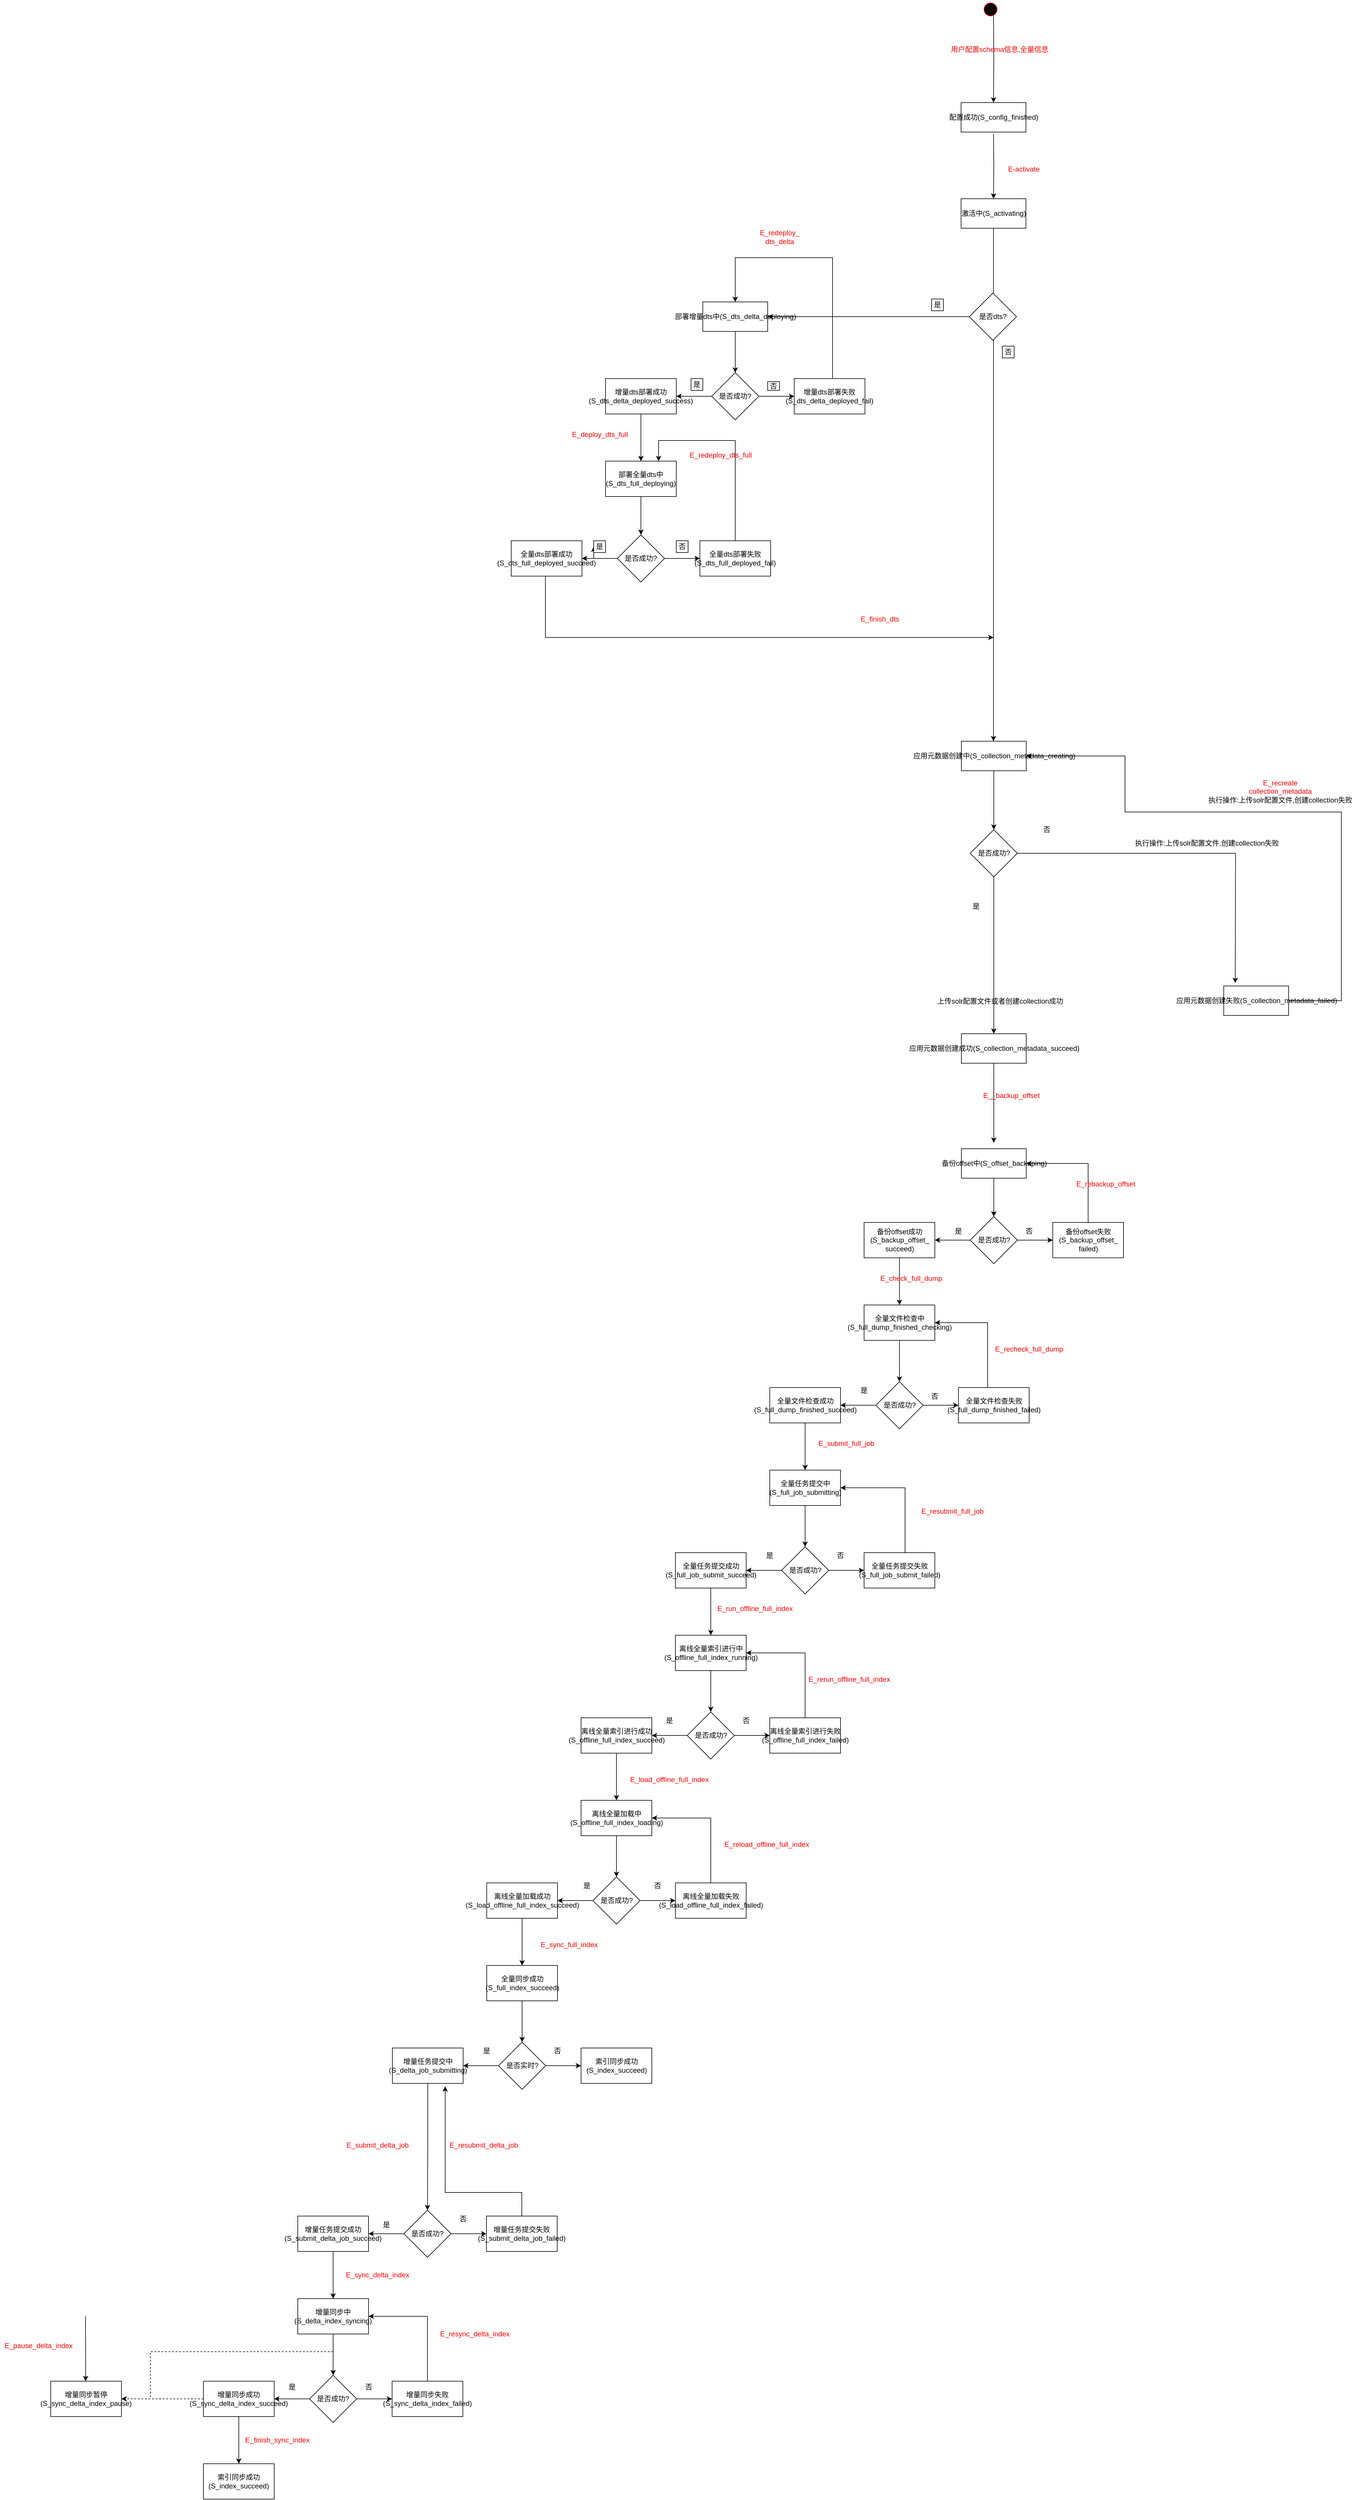 <mxfile version="13.9.9" type="github">
  <diagram id="E6UDTMIK5SfPo9EAQP29" name="Page-1">
    <mxGraphModel dx="3711" dy="1598" grid="1" gridSize="10" guides="1" tooltips="1" connect="1" arrows="1" fold="1" page="1" pageScale="1" pageWidth="1169" pageHeight="826" math="0" shadow="0">
      <root>
        <mxCell id="0" />
        <mxCell id="1" parent="0" />
        <mxCell id="xRANGXOFlQ8uoqTKwq2T-1" value="" style="ellipse;html=1;shape=startState;fillColor=#000000;strokeColor=#ff0000;" parent="1" vertex="1">
          <mxGeometry x="410" y="-636" width="30" height="30" as="geometry" />
        </mxCell>
        <mxCell id="xRANGXOFlQ8uoqTKwq2T-8" value="" style="edgeStyle=orthogonalEdgeStyle;rounded=0;orthogonalLoop=1;jettySize=auto;html=1;" parent="1" target="xRANGXOFlQ8uoqTKwq2T-7" edge="1">
          <mxGeometry relative="1" as="geometry">
            <mxPoint x="430" y="-613" as="sourcePoint" />
          </mxGeometry>
        </mxCell>
        <mxCell id="xRANGXOFlQ8uoqTKwq2T-10" value="" style="edgeStyle=orthogonalEdgeStyle;rounded=0;orthogonalLoop=1;jettySize=auto;html=1;" parent="1" target="ouW_fzpy-MnYri31NkzG-50" edge="1">
          <mxGeometry relative="1" as="geometry">
            <mxPoint x="430" y="-270" as="sourcePoint" />
            <mxPoint x="460" y="1040" as="targetPoint" />
          </mxGeometry>
        </mxCell>
        <mxCell id="ouW_fzpy-MnYri31NkzG-12" style="edgeStyle=orthogonalEdgeStyle;rounded=0;orthogonalLoop=1;jettySize=auto;html=1;entryX=0.5;entryY=0;entryDx=0;entryDy=0;" parent="1" target="ouW_fzpy-MnYri31NkzG-9" edge="1">
          <mxGeometry relative="1" as="geometry">
            <mxPoint x="430" y="-310" as="targetPoint" />
            <mxPoint x="430" y="-410" as="sourcePoint" />
          </mxGeometry>
        </mxCell>
        <mxCell id="xRANGXOFlQ8uoqTKwq2T-7" value="配置成功(S_config_finished)" style="html=1;" parent="1" vertex="1">
          <mxGeometry x="375" y="-463" width="110" height="50" as="geometry" />
        </mxCell>
        <mxCell id="ouW_fzpy-MnYri31NkzG-66" style="edgeStyle=orthogonalEdgeStyle;rounded=0;orthogonalLoop=1;jettySize=auto;html=1;" parent="1" source="xRANGXOFlQ8uoqTKwq2T-9" edge="1">
          <mxGeometry relative="1" as="geometry">
            <mxPoint x="430.5" y="1301" as="targetPoint" />
          </mxGeometry>
        </mxCell>
        <mxCell id="xRANGXOFlQ8uoqTKwq2T-9" value="应用元数据创建成功(S_collection_metadata_succeed)" style="html=1;" parent="1" vertex="1">
          <mxGeometry x="375.5" y="1116" width="110" height="50" as="geometry" />
        </mxCell>
        <mxCell id="ouW_fzpy-MnYri31NkzG-60" style="edgeStyle=orthogonalEdgeStyle;rounded=0;orthogonalLoop=1;jettySize=auto;html=1;entryX=1;entryY=0.5;entryDx=0;entryDy=0;" parent="1" source="xRANGXOFlQ8uoqTKwq2T-11" target="ouW_fzpy-MnYri31NkzG-50" edge="1">
          <mxGeometry relative="1" as="geometry">
            <Array as="points">
              <mxPoint x="1020" y="1060" />
              <mxPoint x="1020" y="740" />
              <mxPoint x="653" y="740" />
              <mxPoint x="653" y="645" />
            </Array>
          </mxGeometry>
        </mxCell>
        <mxCell id="xRANGXOFlQ8uoqTKwq2T-11" value="应用元数据创建失败(S_collection_metadata_failed)" style="html=1;" parent="1" vertex="1">
          <mxGeometry x="820.5" y="1035" width="110" height="50" as="geometry" />
        </mxCell>
        <mxCell id="pfTwy-6_xwasAA1-WFlj-40" value="&lt;font color=&quot;#ff0000&quot;&gt;用户配置schema信息,全量信息&lt;/font&gt;" style="text;html=1;align=center;verticalAlign=middle;resizable=0;points=[];autosize=1;" parent="1" vertex="1">
          <mxGeometry x="350" y="-563" width="180" height="20" as="geometry" />
        </mxCell>
        <mxCell id="pfTwy-6_xwasAA1-WFlj-41" value="&lt;br&gt;&amp;nbsp; &amp;nbsp; &amp;nbsp; &amp;nbsp; &amp;nbsp; &amp;nbsp; &amp;nbsp;执行操作:上传solr配置文件,创建collection失败" style="text;html=1;align=center;verticalAlign=middle;resizable=0;points=[];autosize=1;" parent="1" vertex="1">
          <mxGeometry x="620" y="770" width="300" height="30" as="geometry" />
        </mxCell>
        <mxCell id="pfTwy-6_xwasAA1-WFlj-42" value="&lt;br&gt;&lt;span style=&quot;color: rgb(255 , 0 , 0)&quot;&gt;&lt;br&gt;&lt;/span&gt;上传solr配置文件或者创建collection成功" style="text;html=1;align=center;verticalAlign=middle;resizable=0;points=[];autosize=1;" parent="1" vertex="1">
          <mxGeometry x="325.5" y="1021" width="230" height="50" as="geometry" />
        </mxCell>
        <mxCell id="pfTwy-6_xwasAA1-WFlj-80" value="&lt;font color=&quot;#ff0000&quot;&gt;E_&lt;/font&gt;&lt;span style=&quot;color: rgb(255 , 0 , 0)&quot;&gt;recreate&lt;/span&gt;&lt;font color=&quot;#ff0000&quot;&gt;&lt;br&gt;collection_metadata&lt;br&gt;&lt;/font&gt;执行操作:上传solr配置文件,创建collection失败&lt;font color=&quot;#ff0000&quot;&gt;&lt;br&gt;&lt;/font&gt;" style="text;html=1;align=center;verticalAlign=middle;resizable=0;points=[];autosize=1;" parent="1" vertex="1">
          <mxGeometry x="785.5" y="680" width="260" height="50" as="geometry" />
        </mxCell>
        <mxCell id="ouW_fzpy-MnYri31NkzG-7" style="edgeStyle=orthogonalEdgeStyle;rounded=0;orthogonalLoop=1;jettySize=auto;html=1;entryX=1;entryY=0.5;entryDx=0;entryDy=0;" parent="1" source="ouW_fzpy-MnYri31NkzG-1" target="ouW_fzpy-MnYri31NkzG-8" edge="1">
          <mxGeometry relative="1" as="geometry">
            <mxPoint x="240" y="-20" as="targetPoint" />
          </mxGeometry>
        </mxCell>
        <mxCell id="ouW_fzpy-MnYri31NkzG-1" value="是否dts?" style="rhombus;whiteSpace=wrap;html=1;" parent="1" vertex="1">
          <mxGeometry x="389" y="-140" width="80" height="80" as="geometry" />
        </mxCell>
        <mxCell id="ouW_fzpy-MnYri31NkzG-3" value="是" style="rounded=0;whiteSpace=wrap;html=1;" parent="1" vertex="1">
          <mxGeometry x="325" y="-130" width="20" height="20" as="geometry" />
        </mxCell>
        <mxCell id="ouW_fzpy-MnYri31NkzG-4" value="否" style="rounded=0;whiteSpace=wrap;html=1;" parent="1" vertex="1">
          <mxGeometry x="445" y="-50" width="20" height="20" as="geometry" />
        </mxCell>
        <mxCell id="ouW_fzpy-MnYri31NkzG-16" style="edgeStyle=orthogonalEdgeStyle;rounded=0;orthogonalLoop=1;jettySize=auto;html=1;entryX=0.5;entryY=0;entryDx=0;entryDy=0;" parent="1" source="ouW_fzpy-MnYri31NkzG-8" edge="1">
          <mxGeometry relative="1" as="geometry">
            <mxPoint x="-8" y="-5" as="targetPoint" />
          </mxGeometry>
        </mxCell>
        <mxCell id="ouW_fzpy-MnYri31NkzG-8" value="部署增量dts中(S_dts_delta_deploying)" style="html=1;" parent="1" vertex="1">
          <mxGeometry x="-63" y="-125" width="110" height="50" as="geometry" />
        </mxCell>
        <mxCell id="ouW_fzpy-MnYri31NkzG-9" value="激活中(S_activating)" style="html=1;" parent="1" vertex="1">
          <mxGeometry x="375" y="-300" width="110" height="50" as="geometry" />
        </mxCell>
        <mxCell id="ouW_fzpy-MnYri31NkzG-13" value="&lt;font color=&quot;#ff0000&quot;&gt;E-activate&lt;/font&gt;" style="text;html=1;align=center;verticalAlign=middle;resizable=0;points=[];autosize=1;" parent="1" vertex="1">
          <mxGeometry x="445.5" y="-360" width="70" height="20" as="geometry" />
        </mxCell>
        <mxCell id="ouW_fzpy-MnYri31NkzG-21" value="" style="edgeStyle=orthogonalEdgeStyle;rounded=0;orthogonalLoop=1;jettySize=auto;html=1;" parent="1" source="ouW_fzpy-MnYri31NkzG-19" target="ouW_fzpy-MnYri31NkzG-20" edge="1">
          <mxGeometry relative="1" as="geometry" />
        </mxCell>
        <mxCell id="ouW_fzpy-MnYri31NkzG-24" value="" style="edgeStyle=orthogonalEdgeStyle;rounded=0;orthogonalLoop=1;jettySize=auto;html=1;" parent="1" source="ouW_fzpy-MnYri31NkzG-19" target="ouW_fzpy-MnYri31NkzG-23" edge="1">
          <mxGeometry relative="1" as="geometry" />
        </mxCell>
        <mxCell id="ouW_fzpy-MnYri31NkzG-19" value="是否成功?" style="rhombus;whiteSpace=wrap;html=1;" parent="1" vertex="1">
          <mxGeometry x="-48" y="-5" width="80" height="80" as="geometry" />
        </mxCell>
        <mxCell id="ouW_fzpy-MnYri31NkzG-27" value="" style="edgeStyle=orthogonalEdgeStyle;rounded=0;orthogonalLoop=1;jettySize=auto;html=1;" parent="1" source="ouW_fzpy-MnYri31NkzG-20" target="ouW_fzpy-MnYri31NkzG-26" edge="1">
          <mxGeometry relative="1" as="geometry" />
        </mxCell>
        <mxCell id="ouW_fzpy-MnYri31NkzG-20" value="&lt;span&gt;增量dts部署成功(S_dts_delta_deployed_success)&lt;/span&gt;" style="whiteSpace=wrap;html=1;" parent="1" vertex="1">
          <mxGeometry x="-228" y="5" width="120" height="60" as="geometry" />
        </mxCell>
        <mxCell id="ouW_fzpy-MnYri31NkzG-22" value="是" style="rounded=0;whiteSpace=wrap;html=1;" parent="1" vertex="1">
          <mxGeometry x="-83" y="5" width="20" height="20" as="geometry" />
        </mxCell>
        <mxCell id="ouW_fzpy-MnYri31NkzG-29" style="edgeStyle=orthogonalEdgeStyle;rounded=0;orthogonalLoop=1;jettySize=auto;html=1;entryX=0.5;entryY=0;entryDx=0;entryDy=0;" parent="1" source="ouW_fzpy-MnYri31NkzG-23" target="ouW_fzpy-MnYri31NkzG-8" edge="1">
          <mxGeometry relative="1" as="geometry">
            <Array as="points">
              <mxPoint x="157" y="-200" />
              <mxPoint x="-8" y="-200" />
            </Array>
          </mxGeometry>
        </mxCell>
        <mxCell id="ouW_fzpy-MnYri31NkzG-23" value="增量dts部署失败(S_dts_delta_deployed_fail)" style="whiteSpace=wrap;html=1;" parent="1" vertex="1">
          <mxGeometry x="92" y="5" width="120" height="60" as="geometry" />
        </mxCell>
        <mxCell id="ouW_fzpy-MnYri31NkzG-25" value="否" style="rounded=0;whiteSpace=wrap;html=1;" parent="1" vertex="1">
          <mxGeometry x="47" y="10" width="20" height="15" as="geometry" />
        </mxCell>
        <mxCell id="ouW_fzpy-MnYri31NkzG-32" value="" style="edgeStyle=orthogonalEdgeStyle;rounded=0;orthogonalLoop=1;jettySize=auto;html=1;" parent="1" source="ouW_fzpy-MnYri31NkzG-26" target="ouW_fzpy-MnYri31NkzG-31" edge="1">
          <mxGeometry relative="1" as="geometry">
            <Array as="points">
              <mxPoint x="-168" y="250" />
              <mxPoint x="-168" y="250" />
            </Array>
          </mxGeometry>
        </mxCell>
        <mxCell id="ouW_fzpy-MnYri31NkzG-26" value="部署全量dts中(S_dts_full_deploying)" style="whiteSpace=wrap;html=1;" parent="1" vertex="1">
          <mxGeometry x="-228" y="145" width="120" height="60" as="geometry" />
        </mxCell>
        <mxCell id="ouW_fzpy-MnYri31NkzG-30" value="&lt;font color=&quot;#ff0000&quot;&gt;E_&lt;/font&gt;&lt;span style=&quot;color: rgb(255 , 0 , 0)&quot;&gt;redeploy_&lt;/span&gt;&lt;font color=&quot;#ff0000&quot;&gt;&lt;br&gt;dts_delta&lt;/font&gt;" style="text;html=1;align=center;verticalAlign=middle;resizable=0;points=[];autosize=1;" parent="1" vertex="1">
          <mxGeometry x="27" y="-250" width="80" height="30" as="geometry" />
        </mxCell>
        <mxCell id="ouW_fzpy-MnYri31NkzG-35" value="" style="edgeStyle=orthogonalEdgeStyle;rounded=0;orthogonalLoop=1;jettySize=auto;html=1;" parent="1" source="ouW_fzpy-MnYri31NkzG-31" target="ouW_fzpy-MnYri31NkzG-34" edge="1">
          <mxGeometry relative="1" as="geometry" />
        </mxCell>
        <mxCell id="ouW_fzpy-MnYri31NkzG-42" value="" style="edgeStyle=orthogonalEdgeStyle;rounded=0;orthogonalLoop=1;jettySize=auto;html=1;" parent="1" source="ouW_fzpy-MnYri31NkzG-31" target="ouW_fzpy-MnYri31NkzG-41" edge="1">
          <mxGeometry relative="1" as="geometry" />
        </mxCell>
        <mxCell id="ouW_fzpy-MnYri31NkzG-31" value="是否成功?" style="rhombus;whiteSpace=wrap;html=1;" parent="1" vertex="1">
          <mxGeometry x="-208" y="270" width="80" height="80" as="geometry" />
        </mxCell>
        <mxCell id="ouW_fzpy-MnYri31NkzG-33" value="否" style="rounded=0;whiteSpace=wrap;html=1;" parent="1" vertex="1">
          <mxGeometry x="-108" y="280" width="20" height="20" as="geometry" />
        </mxCell>
        <mxCell id="ouW_fzpy-MnYri31NkzG-44" style="edgeStyle=orthogonalEdgeStyle;rounded=0;orthogonalLoop=1;jettySize=auto;html=1;entryX=0.75;entryY=0;entryDx=0;entryDy=0;" parent="1" source="ouW_fzpy-MnYri31NkzG-34" target="ouW_fzpy-MnYri31NkzG-26" edge="1">
          <mxGeometry relative="1" as="geometry">
            <Array as="points">
              <mxPoint x="-8" y="110" />
              <mxPoint x="-138" y="110" />
            </Array>
          </mxGeometry>
        </mxCell>
        <mxCell id="ouW_fzpy-MnYri31NkzG-34" value="&lt;span&gt;全量dts部署失败(S_dts_full_deployed_fail)&lt;/span&gt;" style="whiteSpace=wrap;html=1;" parent="1" vertex="1">
          <mxGeometry x="-68" y="280" width="120" height="60" as="geometry" />
        </mxCell>
        <mxCell id="ouW_fzpy-MnYri31NkzG-58" style="edgeStyle=orthogonalEdgeStyle;rounded=0;orthogonalLoop=1;jettySize=auto;html=1;" parent="1" source="ouW_fzpy-MnYri31NkzG-41" edge="1">
          <mxGeometry relative="1" as="geometry">
            <mxPoint x="430" y="444" as="targetPoint" />
            <Array as="points">
              <mxPoint x="-330" y="444" />
            </Array>
          </mxGeometry>
        </mxCell>
        <mxCell id="ouW_fzpy-MnYri31NkzG-61" value="" style="edgeStyle=orthogonalEdgeStyle;rounded=0;orthogonalLoop=1;jettySize=auto;html=1;" parent="1" source="ouW_fzpy-MnYri31NkzG-41" target="ouW_fzpy-MnYri31NkzG-43" edge="1">
          <mxGeometry relative="1" as="geometry" />
        </mxCell>
        <mxCell id="ouW_fzpy-MnYri31NkzG-41" value="&lt;span&gt;全量dts部署成功(S_dts_full_deployed_succeed)&lt;/span&gt;" style="whiteSpace=wrap;html=1;" parent="1" vertex="1">
          <mxGeometry x="-388" y="280" width="120" height="60" as="geometry" />
        </mxCell>
        <mxCell id="ouW_fzpy-MnYri31NkzG-43" value="是" style="rounded=0;whiteSpace=wrap;html=1;" parent="1" vertex="1">
          <mxGeometry x="-248" y="280" width="20" height="20" as="geometry" />
        </mxCell>
        <mxCell id="ouW_fzpy-MnYri31NkzG-45" value="&lt;font color=&quot;#ff0000&quot;&gt;E_redeploy_dts_full&lt;/font&gt;" style="text;html=1;align=center;verticalAlign=middle;resizable=0;points=[];autosize=1;" parent="1" vertex="1">
          <mxGeometry x="-93" y="125" width="120" height="20" as="geometry" />
        </mxCell>
        <mxCell id="ouW_fzpy-MnYri31NkzG-53" value="" style="edgeStyle=orthogonalEdgeStyle;rounded=0;orthogonalLoop=1;jettySize=auto;html=1;" parent="1" source="ouW_fzpy-MnYri31NkzG-50" target="ouW_fzpy-MnYri31NkzG-52" edge="1">
          <mxGeometry relative="1" as="geometry" />
        </mxCell>
        <mxCell id="ouW_fzpy-MnYri31NkzG-50" value="应用元数据创建中(S_collection_metadata_creating)" style="html=1;" parent="1" vertex="1">
          <mxGeometry x="375.5" y="620" width="110" height="50" as="geometry" />
        </mxCell>
        <mxCell id="ouW_fzpy-MnYri31NkzG-54" style="edgeStyle=orthogonalEdgeStyle;rounded=0;orthogonalLoop=1;jettySize=auto;html=1;" parent="1" source="ouW_fzpy-MnYri31NkzG-52" edge="1">
          <mxGeometry relative="1" as="geometry">
            <mxPoint x="840" y="1030" as="targetPoint" />
          </mxGeometry>
        </mxCell>
        <mxCell id="ouW_fzpy-MnYri31NkzG-55" style="edgeStyle=orthogonalEdgeStyle;rounded=0;orthogonalLoop=1;jettySize=auto;html=1;" parent="1" source="ouW_fzpy-MnYri31NkzG-52" target="xRANGXOFlQ8uoqTKwq2T-9" edge="1">
          <mxGeometry relative="1" as="geometry" />
        </mxCell>
        <mxCell id="ouW_fzpy-MnYri31NkzG-52" value="是否成功?" style="rhombus;whiteSpace=wrap;html=1;" parent="1" vertex="1">
          <mxGeometry x="390.5" y="770" width="80" height="80" as="geometry" />
        </mxCell>
        <mxCell id="ouW_fzpy-MnYri31NkzG-56" value="否" style="text;html=1;align=center;verticalAlign=middle;resizable=0;points=[];autosize=1;" parent="1" vertex="1">
          <mxGeometry x="505" y="760" width="30" height="20" as="geometry" />
        </mxCell>
        <mxCell id="ouW_fzpy-MnYri31NkzG-57" value="是" style="text;html=1;align=center;verticalAlign=middle;resizable=0;points=[];autosize=1;" parent="1" vertex="1">
          <mxGeometry x="385" y="890" width="30" height="20" as="geometry" />
        </mxCell>
        <mxCell id="ouW_fzpy-MnYri31NkzG-59" value="&lt;font color=&quot;#ff0000&quot;&gt;E_finish_dts&lt;/font&gt;" style="text;html=1;align=center;verticalAlign=middle;resizable=0;points=[];autosize=1;" parent="1" vertex="1">
          <mxGeometry x="197" y="403" width="80" height="20" as="geometry" />
        </mxCell>
        <mxCell id="ouW_fzpy-MnYri31NkzG-70" value="" style="edgeStyle=orthogonalEdgeStyle;rounded=0;orthogonalLoop=1;jettySize=auto;html=1;" parent="1" source="ouW_fzpy-MnYri31NkzG-63" target="ouW_fzpy-MnYri31NkzG-69" edge="1">
          <mxGeometry relative="1" as="geometry" />
        </mxCell>
        <mxCell id="ouW_fzpy-MnYri31NkzG-63" value="备份offset中(S_offset_backuping)" style="html=1;" parent="1" vertex="1">
          <mxGeometry x="375.5" y="1311" width="110" height="50" as="geometry" />
        </mxCell>
        <mxCell id="ouW_fzpy-MnYri31NkzG-68" value="&lt;font color=&quot;#ff0000&quot;&gt;E__backup_offset&lt;/font&gt;" style="text;html=1;align=center;verticalAlign=middle;resizable=0;points=[];autosize=1;" parent="1" vertex="1">
          <mxGeometry x="405" y="1211" width="110" height="20" as="geometry" />
        </mxCell>
        <mxCell id="ouW_fzpy-MnYri31NkzG-72" value="" style="edgeStyle=orthogonalEdgeStyle;rounded=0;orthogonalLoop=1;jettySize=auto;html=1;" parent="1" source="ouW_fzpy-MnYri31NkzG-69" target="ouW_fzpy-MnYri31NkzG-71" edge="1">
          <mxGeometry relative="1" as="geometry" />
        </mxCell>
        <mxCell id="ouW_fzpy-MnYri31NkzG-74" value="" style="edgeStyle=orthogonalEdgeStyle;rounded=0;orthogonalLoop=1;jettySize=auto;html=1;" parent="1" source="ouW_fzpy-MnYri31NkzG-69" target="ouW_fzpy-MnYri31NkzG-73" edge="1">
          <mxGeometry relative="1" as="geometry" />
        </mxCell>
        <mxCell id="ouW_fzpy-MnYri31NkzG-69" value="是否成功?" style="rhombus;whiteSpace=wrap;html=1;" parent="1" vertex="1">
          <mxGeometry x="390.5" y="1426" width="80" height="80" as="geometry" />
        </mxCell>
        <mxCell id="ouW_fzpy-MnYri31NkzG-81" style="edgeStyle=orthogonalEdgeStyle;rounded=0;orthogonalLoop=1;jettySize=auto;html=1;entryX=1;entryY=0.5;entryDx=0;entryDy=0;" parent="1" source="ouW_fzpy-MnYri31NkzG-71" target="ouW_fzpy-MnYri31NkzG-63" edge="1">
          <mxGeometry relative="1" as="geometry">
            <Array as="points">
              <mxPoint x="591" y="1336" />
            </Array>
          </mxGeometry>
        </mxCell>
        <mxCell id="ouW_fzpy-MnYri31NkzG-71" value="备份offset失败(S_backup_offset_&lt;br&gt;failed)" style="whiteSpace=wrap;html=1;" parent="1" vertex="1">
          <mxGeometry x="530.5" y="1436" width="120" height="60" as="geometry" />
        </mxCell>
        <mxCell id="ouW_fzpy-MnYri31NkzG-80" value="" style="edgeStyle=orthogonalEdgeStyle;rounded=0;orthogonalLoop=1;jettySize=auto;html=1;" parent="1" source="ouW_fzpy-MnYri31NkzG-73" target="ouW_fzpy-MnYri31NkzG-79" edge="1">
          <mxGeometry relative="1" as="geometry" />
        </mxCell>
        <mxCell id="ouW_fzpy-MnYri31NkzG-73" value="&lt;span&gt;备份offset成功(S_backup_offset_&lt;/span&gt;&lt;br&gt;&lt;span&gt;succeed)&lt;/span&gt;" style="whiteSpace=wrap;html=1;" parent="1" vertex="1">
          <mxGeometry x="210.5" y="1436" width="120" height="60" as="geometry" />
        </mxCell>
        <mxCell id="ouW_fzpy-MnYri31NkzG-75" value="否" style="text;html=1;align=center;verticalAlign=middle;resizable=0;points=[];autosize=1;" parent="1" vertex="1">
          <mxGeometry x="475" y="1441" width="30" height="20" as="geometry" />
        </mxCell>
        <mxCell id="ouW_fzpy-MnYri31NkzG-76" value="是" style="text;html=1;align=center;verticalAlign=middle;resizable=0;points=[];autosize=1;" parent="1" vertex="1">
          <mxGeometry x="355" y="1441" width="30" height="20" as="geometry" />
        </mxCell>
        <mxCell id="ouW_fzpy-MnYri31NkzG-87" value="" style="edgeStyle=orthogonalEdgeStyle;rounded=0;orthogonalLoop=1;jettySize=auto;html=1;" parent="1" source="ouW_fzpy-MnYri31NkzG-79" target="ouW_fzpy-MnYri31NkzG-86" edge="1">
          <mxGeometry relative="1" as="geometry" />
        </mxCell>
        <mxCell id="ouW_fzpy-MnYri31NkzG-79" value="全量文件检查中(S_full_dump_finished_checking)" style="whiteSpace=wrap;html=1;" parent="1" vertex="1">
          <mxGeometry x="210.5" y="1576" width="120" height="60" as="geometry" />
        </mxCell>
        <mxCell id="ouW_fzpy-MnYri31NkzG-82" value="&lt;font color=&quot;#ff0000&quot;&gt;E_rebackup_offset&lt;/font&gt;" style="text;html=1;align=center;verticalAlign=middle;resizable=0;points=[];autosize=1;" parent="1" vertex="1">
          <mxGeometry x="560" y="1361" width="120" height="20" as="geometry" />
        </mxCell>
        <mxCell id="ouW_fzpy-MnYri31NkzG-83" value="&lt;font color=&quot;#ff0000&quot;&gt;E_check_full_dump&lt;/font&gt;" style="text;html=1;align=center;verticalAlign=middle;resizable=0;points=[];autosize=1;" parent="1" vertex="1">
          <mxGeometry x="230" y="1521" width="120" height="20" as="geometry" />
        </mxCell>
        <mxCell id="ouW_fzpy-MnYri31NkzG-89" value="" style="edgeStyle=orthogonalEdgeStyle;rounded=0;orthogonalLoop=1;jettySize=auto;html=1;" parent="1" source="ouW_fzpy-MnYri31NkzG-86" target="ouW_fzpy-MnYri31NkzG-88" edge="1">
          <mxGeometry relative="1" as="geometry" />
        </mxCell>
        <mxCell id="ouW_fzpy-MnYri31NkzG-91" value="" style="edgeStyle=orthogonalEdgeStyle;rounded=0;orthogonalLoop=1;jettySize=auto;html=1;" parent="1" source="ouW_fzpy-MnYri31NkzG-86" target="ouW_fzpy-MnYri31NkzG-90" edge="1">
          <mxGeometry relative="1" as="geometry" />
        </mxCell>
        <mxCell id="ouW_fzpy-MnYri31NkzG-86" value="是否成功?" style="rhombus;whiteSpace=wrap;html=1;" parent="1" vertex="1">
          <mxGeometry x="230.5" y="1706" width="80" height="80" as="geometry" />
        </mxCell>
        <mxCell id="ouW_fzpy-MnYri31NkzG-96" style="edgeStyle=orthogonalEdgeStyle;rounded=0;orthogonalLoop=1;jettySize=auto;html=1;entryX=1;entryY=0.5;entryDx=0;entryDy=0;" parent="1" source="ouW_fzpy-MnYri31NkzG-88" target="ouW_fzpy-MnYri31NkzG-79" edge="1">
          <mxGeometry relative="1" as="geometry">
            <Array as="points">
              <mxPoint x="420" y="1606" />
            </Array>
          </mxGeometry>
        </mxCell>
        <mxCell id="ouW_fzpy-MnYri31NkzG-88" value="&lt;span&gt;全量文件检查失败(S_full_dump_finished_failed)&lt;/span&gt;" style="whiteSpace=wrap;html=1;" parent="1" vertex="1">
          <mxGeometry x="370.5" y="1716" width="120" height="60" as="geometry" />
        </mxCell>
        <mxCell id="ouW_fzpy-MnYri31NkzG-93" value="" style="edgeStyle=orthogonalEdgeStyle;rounded=0;orthogonalLoop=1;jettySize=auto;html=1;" parent="1" source="ouW_fzpy-MnYri31NkzG-90" target="ouW_fzpy-MnYri31NkzG-92" edge="1">
          <mxGeometry relative="1" as="geometry" />
        </mxCell>
        <mxCell id="ouW_fzpy-MnYri31NkzG-90" value="&lt;span&gt;全量文件检查成功(S_full_dump_finished_succeed)&lt;/span&gt;" style="whiteSpace=wrap;html=1;" parent="1" vertex="1">
          <mxGeometry x="50.5" y="1716" width="120" height="60" as="geometry" />
        </mxCell>
        <mxCell id="ouW_fzpy-MnYri31NkzG-99" value="" style="edgeStyle=orthogonalEdgeStyle;rounded=0;orthogonalLoop=1;jettySize=auto;html=1;" parent="1" source="ouW_fzpy-MnYri31NkzG-92" target="ouW_fzpy-MnYri31NkzG-98" edge="1">
          <mxGeometry relative="1" as="geometry" />
        </mxCell>
        <mxCell id="ouW_fzpy-MnYri31NkzG-92" value="&lt;span&gt;全量任务提交中(S_full_job_submitting)&lt;/span&gt;" style="whiteSpace=wrap;html=1;" parent="1" vertex="1">
          <mxGeometry x="50.5" y="1856" width="120" height="60" as="geometry" />
        </mxCell>
        <mxCell id="ouW_fzpy-MnYri31NkzG-94" value="&lt;font color=&quot;#ff0000&quot;&gt;E_submit_full_job&lt;/font&gt;" style="text;html=1;align=center;verticalAlign=middle;resizable=0;points=[];autosize=1;" parent="1" vertex="1">
          <mxGeometry x="125" y="1801" width="110" height="20" as="geometry" />
        </mxCell>
        <mxCell id="ouW_fzpy-MnYri31NkzG-97" value="&lt;font color=&quot;#ff0000&quot;&gt;E_recheck_full_dump&lt;/font&gt;" style="text;html=1;align=center;verticalAlign=middle;resizable=0;points=[];autosize=1;" parent="1" vertex="1">
          <mxGeometry x="425" y="1641" width="130" height="20" as="geometry" />
        </mxCell>
        <mxCell id="ouW_fzpy-MnYri31NkzG-101" value="" style="edgeStyle=orthogonalEdgeStyle;rounded=0;orthogonalLoop=1;jettySize=auto;html=1;" parent="1" source="ouW_fzpy-MnYri31NkzG-98" target="ouW_fzpy-MnYri31NkzG-100" edge="1">
          <mxGeometry relative="1" as="geometry" />
        </mxCell>
        <mxCell id="ouW_fzpy-MnYri31NkzG-103" value="" style="edgeStyle=orthogonalEdgeStyle;rounded=0;orthogonalLoop=1;jettySize=auto;html=1;" parent="1" source="ouW_fzpy-MnYri31NkzG-98" target="ouW_fzpy-MnYri31NkzG-102" edge="1">
          <mxGeometry relative="1" as="geometry" />
        </mxCell>
        <mxCell id="ouW_fzpy-MnYri31NkzG-98" value="是否成功?" style="rhombus;whiteSpace=wrap;html=1;" parent="1" vertex="1">
          <mxGeometry x="70.5" y="1986" width="80" height="80" as="geometry" />
        </mxCell>
        <mxCell id="ouW_fzpy-MnYri31NkzG-108" style="edgeStyle=orthogonalEdgeStyle;rounded=0;orthogonalLoop=1;jettySize=auto;html=1;entryX=1;entryY=0.5;entryDx=0;entryDy=0;" parent="1" source="ouW_fzpy-MnYri31NkzG-100" target="ouW_fzpy-MnYri31NkzG-92" edge="1">
          <mxGeometry relative="1" as="geometry">
            <Array as="points">
              <mxPoint x="280" y="1886" />
            </Array>
          </mxGeometry>
        </mxCell>
        <mxCell id="ouW_fzpy-MnYri31NkzG-100" value="&lt;span&gt;全量任务提交失败(S_full_job_submit_failed)&lt;/span&gt;" style="whiteSpace=wrap;html=1;" parent="1" vertex="1">
          <mxGeometry x="210.5" y="1996" width="120" height="60" as="geometry" />
        </mxCell>
        <mxCell id="ouW_fzpy-MnYri31NkzG-111" value="" style="edgeStyle=orthogonalEdgeStyle;rounded=0;orthogonalLoop=1;jettySize=auto;html=1;" parent="1" source="ouW_fzpy-MnYri31NkzG-102" target="ouW_fzpy-MnYri31NkzG-110" edge="1">
          <mxGeometry relative="1" as="geometry" />
        </mxCell>
        <mxCell id="ouW_fzpy-MnYri31NkzG-102" value="&lt;span&gt;全量任务提交成功(S_full_job_submit_succeed)&lt;/span&gt;" style="whiteSpace=wrap;html=1;" parent="1" vertex="1">
          <mxGeometry x="-109.5" y="1996" width="120" height="60" as="geometry" />
        </mxCell>
        <mxCell id="ouW_fzpy-MnYri31NkzG-104" value="否" style="text;html=1;align=center;verticalAlign=middle;resizable=0;points=[];autosize=1;" parent="1" vertex="1">
          <mxGeometry x="155" y="1991" width="30" height="20" as="geometry" />
        </mxCell>
        <mxCell id="ouW_fzpy-MnYri31NkzG-105" value="是" style="text;html=1;align=center;verticalAlign=middle;resizable=0;points=[];autosize=1;" parent="1" vertex="1">
          <mxGeometry x="35" y="1991" width="30" height="20" as="geometry" />
        </mxCell>
        <mxCell id="ouW_fzpy-MnYri31NkzG-106" value="否" style="text;html=1;align=center;verticalAlign=middle;resizable=0;points=[];autosize=1;" parent="1" vertex="1">
          <mxGeometry x="315" y="1721" width="30" height="20" as="geometry" />
        </mxCell>
        <mxCell id="ouW_fzpy-MnYri31NkzG-107" value="是" style="text;html=1;align=center;verticalAlign=middle;resizable=0;points=[];autosize=1;" parent="1" vertex="1">
          <mxGeometry x="195" y="1711" width="30" height="20" as="geometry" />
        </mxCell>
        <mxCell id="ouW_fzpy-MnYri31NkzG-109" value="&lt;span style=&quot;color: rgb(255 , 0 , 0)&quot;&gt;E_resubmit_full_job&lt;/span&gt;" style="text;html=1;align=center;verticalAlign=middle;resizable=0;points=[];autosize=1;" parent="1" vertex="1">
          <mxGeometry x="300" y="1916" width="120" height="20" as="geometry" />
        </mxCell>
        <mxCell id="ouW_fzpy-MnYri31NkzG-114" value="" style="edgeStyle=orthogonalEdgeStyle;rounded=0;orthogonalLoop=1;jettySize=auto;html=1;" parent="1" source="ouW_fzpy-MnYri31NkzG-110" target="ouW_fzpy-MnYri31NkzG-113" edge="1">
          <mxGeometry relative="1" as="geometry" />
        </mxCell>
        <mxCell id="ouW_fzpy-MnYri31NkzG-110" value="&lt;span&gt;离线全量索引进行中&lt;/span&gt;&lt;span&gt;(S_offline_full_index_running)&lt;/span&gt;" style="whiteSpace=wrap;html=1;" parent="1" vertex="1">
          <mxGeometry x="-109.5" y="2136" width="120" height="60" as="geometry" />
        </mxCell>
        <mxCell id="ouW_fzpy-MnYri31NkzG-112" value="&lt;font color=&quot;#ff0000&quot;&gt;E_run_offline_full_index&lt;/font&gt;" style="text;html=1;align=center;verticalAlign=middle;resizable=0;points=[];autosize=1;" parent="1" vertex="1">
          <mxGeometry x="-45" y="2081" width="140" height="20" as="geometry" />
        </mxCell>
        <mxCell id="ouW_fzpy-MnYri31NkzG-116" value="" style="edgeStyle=orthogonalEdgeStyle;rounded=0;orthogonalLoop=1;jettySize=auto;html=1;" parent="1" source="ouW_fzpy-MnYri31NkzG-113" target="ouW_fzpy-MnYri31NkzG-115" edge="1">
          <mxGeometry relative="1" as="geometry" />
        </mxCell>
        <mxCell id="ouW_fzpy-MnYri31NkzG-118" value="" style="edgeStyle=orthogonalEdgeStyle;rounded=0;orthogonalLoop=1;jettySize=auto;html=1;" parent="1" source="ouW_fzpy-MnYri31NkzG-113" target="ouW_fzpy-MnYri31NkzG-117" edge="1">
          <mxGeometry relative="1" as="geometry" />
        </mxCell>
        <mxCell id="ouW_fzpy-MnYri31NkzG-113" value="&lt;span&gt;是否成功?&lt;/span&gt;" style="rhombus;whiteSpace=wrap;html=1;" parent="1" vertex="1">
          <mxGeometry x="-89.5" y="2266" width="80" height="80" as="geometry" />
        </mxCell>
        <mxCell id="ouW_fzpy-MnYri31NkzG-123" style="edgeStyle=orthogonalEdgeStyle;rounded=0;orthogonalLoop=1;jettySize=auto;html=1;entryX=1;entryY=0.5;entryDx=0;entryDy=0;" parent="1" source="ouW_fzpy-MnYri31NkzG-115" target="ouW_fzpy-MnYri31NkzG-110" edge="1">
          <mxGeometry relative="1" as="geometry">
            <Array as="points">
              <mxPoint x="111" y="2166" />
            </Array>
          </mxGeometry>
        </mxCell>
        <mxCell id="ouW_fzpy-MnYri31NkzG-115" value="离线全量索引进行失败(S_offline_full_index_failed)" style="whiteSpace=wrap;html=1;" parent="1" vertex="1">
          <mxGeometry x="50.5" y="2276" width="120" height="60" as="geometry" />
        </mxCell>
        <mxCell id="ouW_fzpy-MnYri31NkzG-122" value="" style="edgeStyle=orthogonalEdgeStyle;rounded=0;orthogonalLoop=1;jettySize=auto;html=1;" parent="1" source="ouW_fzpy-MnYri31NkzG-117" target="ouW_fzpy-MnYri31NkzG-121" edge="1">
          <mxGeometry relative="1" as="geometry" />
        </mxCell>
        <mxCell id="ouW_fzpy-MnYri31NkzG-117" value="离线全量索引进行成功(S_offline_full_index_succeed)" style="whiteSpace=wrap;html=1;" parent="1" vertex="1">
          <mxGeometry x="-269.5" y="2276" width="120" height="60" as="geometry" />
        </mxCell>
        <mxCell id="ouW_fzpy-MnYri31NkzG-119" value="否" style="text;html=1;align=center;verticalAlign=middle;resizable=0;points=[];autosize=1;" parent="1" vertex="1">
          <mxGeometry x="-5" y="2271" width="30" height="20" as="geometry" />
        </mxCell>
        <mxCell id="ouW_fzpy-MnYri31NkzG-120" value="是" style="text;html=1;align=center;verticalAlign=middle;resizable=0;points=[];autosize=1;" parent="1" vertex="1">
          <mxGeometry x="-135" y="2271" width="30" height="20" as="geometry" />
        </mxCell>
        <mxCell id="ouW_fzpy-MnYri31NkzG-127" value="" style="edgeStyle=orthogonalEdgeStyle;rounded=0;orthogonalLoop=1;jettySize=auto;html=1;" parent="1" source="ouW_fzpy-MnYri31NkzG-121" target="ouW_fzpy-MnYri31NkzG-126" edge="1">
          <mxGeometry relative="1" as="geometry" />
        </mxCell>
        <mxCell id="ouW_fzpy-MnYri31NkzG-121" value="离线全量加载中(S_offline_full_index_loading)" style="whiteSpace=wrap;html=1;" parent="1" vertex="1">
          <mxGeometry x="-269.5" y="2416" width="120" height="60" as="geometry" />
        </mxCell>
        <mxCell id="ouW_fzpy-MnYri31NkzG-124" value="&lt;span style=&quot;color: rgb(255 , 0 , 0)&quot;&gt;E_rerun_offline_full_index&lt;/span&gt;" style="text;html=1;align=center;verticalAlign=middle;resizable=0;points=[];autosize=1;" parent="1" vertex="1">
          <mxGeometry x="110" y="2201" width="150" height="20" as="geometry" />
        </mxCell>
        <mxCell id="ouW_fzpy-MnYri31NkzG-125" value="&lt;span style=&quot;color: rgb(255 , 0 , 0)&quot;&gt;E_load_offline_full_index&lt;/span&gt;" style="text;html=1;align=center;verticalAlign=middle;resizable=0;points=[];autosize=1;" parent="1" vertex="1">
          <mxGeometry x="-195" y="2371" width="150" height="20" as="geometry" />
        </mxCell>
        <mxCell id="ouW_fzpy-MnYri31NkzG-129" value="" style="edgeStyle=orthogonalEdgeStyle;rounded=0;orthogonalLoop=1;jettySize=auto;html=1;" parent="1" source="ouW_fzpy-MnYri31NkzG-126" target="ouW_fzpy-MnYri31NkzG-128" edge="1">
          <mxGeometry relative="1" as="geometry" />
        </mxCell>
        <mxCell id="ouW_fzpy-MnYri31NkzG-131" value="" style="edgeStyle=orthogonalEdgeStyle;rounded=0;orthogonalLoop=1;jettySize=auto;html=1;" parent="1" source="ouW_fzpy-MnYri31NkzG-126" target="ouW_fzpy-MnYri31NkzG-130" edge="1">
          <mxGeometry relative="1" as="geometry" />
        </mxCell>
        <mxCell id="ouW_fzpy-MnYri31NkzG-126" value="&lt;span&gt;是否成功?&lt;/span&gt;" style="rhombus;whiteSpace=wrap;html=1;" parent="1" vertex="1">
          <mxGeometry x="-249.5" y="2546" width="80" height="80" as="geometry" />
        </mxCell>
        <mxCell id="ouW_fzpy-MnYri31NkzG-137" style="edgeStyle=orthogonalEdgeStyle;rounded=0;orthogonalLoop=1;jettySize=auto;html=1;entryX=1;entryY=0.5;entryDx=0;entryDy=0;" parent="1" source="ouW_fzpy-MnYri31NkzG-128" target="ouW_fzpy-MnYri31NkzG-121" edge="1">
          <mxGeometry relative="1" as="geometry">
            <Array as="points">
              <mxPoint x="-49" y="2446" />
            </Array>
          </mxGeometry>
        </mxCell>
        <mxCell id="ouW_fzpy-MnYri31NkzG-128" value="&lt;span&gt;离线全量加载失败(S_load_offline_full_index_failed)&lt;/span&gt;" style="whiteSpace=wrap;html=1;" parent="1" vertex="1">
          <mxGeometry x="-109.5" y="2556" width="120" height="60" as="geometry" />
        </mxCell>
        <mxCell id="ouW_fzpy-MnYri31NkzG-136" value="" style="edgeStyle=orthogonalEdgeStyle;rounded=0;orthogonalLoop=1;jettySize=auto;html=1;" parent="1" source="ouW_fzpy-MnYri31NkzG-130" target="ouW_fzpy-MnYri31NkzG-135" edge="1">
          <mxGeometry relative="1" as="geometry" />
        </mxCell>
        <mxCell id="ouW_fzpy-MnYri31NkzG-130" value="离线全量加载成功(S_load_offline_full_index_succeed)" style="whiteSpace=wrap;html=1;" parent="1" vertex="1">
          <mxGeometry x="-429.5" y="2556" width="120" height="60" as="geometry" />
        </mxCell>
        <mxCell id="ouW_fzpy-MnYri31NkzG-132" value="否" style="text;html=1;align=center;verticalAlign=middle;resizable=0;points=[];autosize=1;" parent="1" vertex="1">
          <mxGeometry x="-155" y="2551" width="30" height="20" as="geometry" />
        </mxCell>
        <mxCell id="ouW_fzpy-MnYri31NkzG-134" value="是" style="text;html=1;align=center;verticalAlign=middle;resizable=0;points=[];autosize=1;" parent="1" vertex="1">
          <mxGeometry x="-275" y="2551" width="30" height="20" as="geometry" />
        </mxCell>
        <mxCell id="ouW_fzpy-MnYri31NkzG-141" value="" style="edgeStyle=orthogonalEdgeStyle;rounded=0;orthogonalLoop=1;jettySize=auto;html=1;" parent="1" source="ouW_fzpy-MnYri31NkzG-135" target="ouW_fzpy-MnYri31NkzG-140" edge="1">
          <mxGeometry relative="1" as="geometry" />
        </mxCell>
        <mxCell id="ouW_fzpy-MnYri31NkzG-135" value="全量同步成功(S_full_index_succeed)" style="whiteSpace=wrap;html=1;" parent="1" vertex="1">
          <mxGeometry x="-429.5" y="2696" width="120" height="60" as="geometry" />
        </mxCell>
        <mxCell id="ouW_fzpy-MnYri31NkzG-138" value="&lt;span style=&quot;color: rgb(255 , 0 , 0)&quot;&gt;E_reload_offline_full_index&lt;/span&gt;" style="text;html=1;align=center;verticalAlign=middle;resizable=0;points=[];autosize=1;" parent="1" vertex="1">
          <mxGeometry x="-35" y="2481" width="160" height="20" as="geometry" />
        </mxCell>
        <mxCell id="ouW_fzpy-MnYri31NkzG-139" value="&lt;span style=&quot;color: rgb(255 , 0 , 0)&quot;&gt;E_sync_full_index&lt;/span&gt;" style="text;html=1;align=center;verticalAlign=middle;resizable=0;points=[];autosize=1;" parent="1" vertex="1">
          <mxGeometry x="-345" y="2651" width="110" height="20" as="geometry" />
        </mxCell>
        <mxCell id="ouW_fzpy-MnYri31NkzG-143" value="" style="edgeStyle=orthogonalEdgeStyle;rounded=0;orthogonalLoop=1;jettySize=auto;html=1;" parent="1" source="ouW_fzpy-MnYri31NkzG-140" target="ouW_fzpy-MnYri31NkzG-142" edge="1">
          <mxGeometry relative="1" as="geometry" />
        </mxCell>
        <mxCell id="ouW_fzpy-MnYri31NkzG-145" value="" style="edgeStyle=orthogonalEdgeStyle;rounded=0;orthogonalLoop=1;jettySize=auto;html=1;" parent="1" source="ouW_fzpy-MnYri31NkzG-140" target="ouW_fzpy-MnYri31NkzG-144" edge="1">
          <mxGeometry relative="1" as="geometry" />
        </mxCell>
        <mxCell id="ouW_fzpy-MnYri31NkzG-140" value="&lt;span&gt;是否实时?&lt;/span&gt;" style="rhombus;whiteSpace=wrap;html=1;" parent="1" vertex="1">
          <mxGeometry x="-409.5" y="2826" width="80" height="80" as="geometry" />
        </mxCell>
        <mxCell id="ouW_fzpy-MnYri31NkzG-142" value="&lt;span&gt;索引同步成功(S_index_succeed)&lt;/span&gt;" style="whiteSpace=wrap;html=1;" parent="1" vertex="1">
          <mxGeometry x="-269.5" y="2836" width="120" height="60" as="geometry" />
        </mxCell>
        <mxCell id="ouW_fzpy-MnYri31NkzG-149" value="" style="edgeStyle=orthogonalEdgeStyle;rounded=0;orthogonalLoop=1;jettySize=auto;html=1;" parent="1" source="ouW_fzpy-MnYri31NkzG-144" target="ouW_fzpy-MnYri31NkzG-148" edge="1">
          <mxGeometry relative="1" as="geometry" />
        </mxCell>
        <mxCell id="ouW_fzpy-MnYri31NkzG-144" value="增量任务提交中(S_delta_job_submitting)" style="whiteSpace=wrap;html=1;" parent="1" vertex="1">
          <mxGeometry x="-589.5" y="2836" width="120" height="60" as="geometry" />
        </mxCell>
        <mxCell id="ouW_fzpy-MnYri31NkzG-146" value="否" style="text;html=1;align=center;verticalAlign=middle;resizable=0;points=[];autosize=1;" parent="1" vertex="1">
          <mxGeometry x="-325" y="2831" width="30" height="20" as="geometry" />
        </mxCell>
        <mxCell id="ouW_fzpy-MnYri31NkzG-147" value="是" style="text;html=1;align=center;verticalAlign=middle;resizable=0;points=[];autosize=1;" parent="1" vertex="1">
          <mxGeometry x="-445" y="2831" width="30" height="20" as="geometry" />
        </mxCell>
        <mxCell id="ouW_fzpy-MnYri31NkzG-151" value="" style="edgeStyle=orthogonalEdgeStyle;rounded=0;orthogonalLoop=1;jettySize=auto;html=1;" parent="1" source="ouW_fzpy-MnYri31NkzG-148" target="ouW_fzpy-MnYri31NkzG-150" edge="1">
          <mxGeometry relative="1" as="geometry" />
        </mxCell>
        <mxCell id="ouW_fzpy-MnYri31NkzG-153" value="" style="edgeStyle=orthogonalEdgeStyle;rounded=0;orthogonalLoop=1;jettySize=auto;html=1;" parent="1" source="ouW_fzpy-MnYri31NkzG-148" target="ouW_fzpy-MnYri31NkzG-152" edge="1">
          <mxGeometry relative="1" as="geometry" />
        </mxCell>
        <mxCell id="ouW_fzpy-MnYri31NkzG-148" value="&lt;span&gt;是否成功?&lt;/span&gt;" style="rhombus;whiteSpace=wrap;html=1;" parent="1" vertex="1">
          <mxGeometry x="-570" y="3111" width="80" height="80" as="geometry" />
        </mxCell>
        <mxCell id="ouW_fzpy-MnYri31NkzG-159" style="edgeStyle=orthogonalEdgeStyle;rounded=0;orthogonalLoop=1;jettySize=auto;html=1;" parent="1" source="ouW_fzpy-MnYri31NkzG-150" edge="1">
          <mxGeometry relative="1" as="geometry">
            <mxPoint x="-500" y="2901" as="targetPoint" />
            <Array as="points">
              <mxPoint x="-370" y="3081" />
              <mxPoint x="-500" y="3081" />
            </Array>
          </mxGeometry>
        </mxCell>
        <mxCell id="ouW_fzpy-MnYri31NkzG-150" value="&lt;span&gt;增量任务提交失败(S_submit_delta_job_failed)&lt;/span&gt;" style="whiteSpace=wrap;html=1;" parent="1" vertex="1">
          <mxGeometry x="-430" y="3121" width="120" height="60" as="geometry" />
        </mxCell>
        <mxCell id="ouW_fzpy-MnYri31NkzG-163" value="" style="edgeStyle=orthogonalEdgeStyle;rounded=0;orthogonalLoop=1;jettySize=auto;html=1;" parent="1" source="ouW_fzpy-MnYri31NkzG-152" target="ouW_fzpy-MnYri31NkzG-162" edge="1">
          <mxGeometry relative="1" as="geometry" />
        </mxCell>
        <mxCell id="ouW_fzpy-MnYri31NkzG-152" value="&lt;span&gt;增量任务提交成功(S_submit_delta_job_succeed)&lt;/span&gt;" style="whiteSpace=wrap;html=1;" parent="1" vertex="1">
          <mxGeometry x="-750" y="3121" width="120" height="60" as="geometry" />
        </mxCell>
        <mxCell id="ouW_fzpy-MnYri31NkzG-154" value="否" style="text;html=1;align=center;verticalAlign=middle;resizable=0;points=[];autosize=1;" parent="1" vertex="1">
          <mxGeometry x="-485.5" y="3116" width="30" height="20" as="geometry" />
        </mxCell>
        <mxCell id="ouW_fzpy-MnYri31NkzG-155" value="是" style="text;html=1;align=center;verticalAlign=middle;resizable=0;points=[];autosize=1;" parent="1" vertex="1">
          <mxGeometry x="-615.5" y="3126" width="30" height="20" as="geometry" />
        </mxCell>
        <mxCell id="ouW_fzpy-MnYri31NkzG-160" value="&lt;span style=&quot;color: rgb(255 , 0 , 0)&quot;&gt;E_resubmit_delta_job&lt;/span&gt;" style="text;html=1;align=center;verticalAlign=middle;resizable=0;points=[];autosize=1;" parent="1" vertex="1">
          <mxGeometry x="-500" y="2991" width="130" height="20" as="geometry" />
        </mxCell>
        <mxCell id="ouW_fzpy-MnYri31NkzG-161" value="&lt;span style=&quot;color: rgb(255 , 0 , 0)&quot;&gt;E_submit_delta_job&lt;/span&gt;" style="text;html=1;align=center;verticalAlign=middle;resizable=0;points=[];autosize=1;" parent="1" vertex="1">
          <mxGeometry x="-675" y="2991" width="120" height="20" as="geometry" />
        </mxCell>
        <mxCell id="ouW_fzpy-MnYri31NkzG-166" value="" style="edgeStyle=orthogonalEdgeStyle;rounded=0;orthogonalLoop=1;jettySize=auto;html=1;" parent="1" source="ouW_fzpy-MnYri31NkzG-162" target="ouW_fzpy-MnYri31NkzG-165" edge="1">
          <mxGeometry relative="1" as="geometry" />
        </mxCell>
        <mxCell id="ouW_fzpy-MnYri31NkzG-179" value="" style="edgeStyle=orthogonalEdgeStyle;orthogonalLoop=1;jettySize=auto;html=1;rounded=0;dashed=1;" parent="1" source="ouW_fzpy-MnYri31NkzG-162" target="ouW_fzpy-MnYri31NkzG-178" edge="1">
          <mxGeometry relative="1" as="geometry">
            <Array as="points">
              <mxPoint x="-690" y="3351" />
              <mxPoint x="-1000" y="3351" />
              <mxPoint x="-1000" y="3431" />
            </Array>
          </mxGeometry>
        </mxCell>
        <mxCell id="ouW_fzpy-MnYri31NkzG-162" value="&lt;span&gt;增量同步中(S_delta_index_syncing)&lt;/span&gt;" style="whiteSpace=wrap;html=1;" parent="1" vertex="1">
          <mxGeometry x="-750" y="3261" width="120" height="60" as="geometry" />
        </mxCell>
        <mxCell id="ouW_fzpy-MnYri31NkzG-164" value="&lt;span style=&quot;color: rgb(255 , 0 , 0)&quot;&gt;E_sync_delta_index&lt;/span&gt;" style="text;html=1;align=center;verticalAlign=middle;resizable=0;points=[];autosize=1;" parent="1" vertex="1">
          <mxGeometry x="-675" y="3211" width="120" height="20" as="geometry" />
        </mxCell>
        <mxCell id="ouW_fzpy-MnYri31NkzG-168" value="" style="edgeStyle=orthogonalEdgeStyle;rounded=0;orthogonalLoop=1;jettySize=auto;html=1;" parent="1" source="ouW_fzpy-MnYri31NkzG-165" target="ouW_fzpy-MnYri31NkzG-167" edge="1">
          <mxGeometry relative="1" as="geometry" />
        </mxCell>
        <mxCell id="ouW_fzpy-MnYri31NkzG-170" value="" style="edgeStyle=orthogonalEdgeStyle;rounded=0;orthogonalLoop=1;jettySize=auto;html=1;" parent="1" source="ouW_fzpy-MnYri31NkzG-165" target="ouW_fzpy-MnYri31NkzG-169" edge="1">
          <mxGeometry relative="1" as="geometry" />
        </mxCell>
        <mxCell id="ouW_fzpy-MnYri31NkzG-165" value="&lt;span&gt;是否成功?&lt;/span&gt;" style="rhombus;whiteSpace=wrap;html=1;" parent="1" vertex="1">
          <mxGeometry x="-730" y="3391" width="80" height="80" as="geometry" />
        </mxCell>
        <mxCell id="ouW_fzpy-MnYri31NkzG-173" style="edgeStyle=orthogonalEdgeStyle;rounded=0;orthogonalLoop=1;jettySize=auto;html=1;entryX=1;entryY=0.5;entryDx=0;entryDy=0;" parent="1" source="ouW_fzpy-MnYri31NkzG-167" target="ouW_fzpy-MnYri31NkzG-162" edge="1">
          <mxGeometry relative="1" as="geometry">
            <Array as="points">
              <mxPoint x="-530" y="3291" />
            </Array>
          </mxGeometry>
        </mxCell>
        <mxCell id="ouW_fzpy-MnYri31NkzG-167" value="&lt;span&gt;增量同步失败(S_sync_delta_index_failed)&lt;/span&gt;" style="whiteSpace=wrap;html=1;" parent="1" vertex="1">
          <mxGeometry x="-590" y="3401" width="120" height="60" as="geometry" />
        </mxCell>
        <mxCell id="ouW_fzpy-MnYri31NkzG-176" value="" style="edgeStyle=orthogonalEdgeStyle;rounded=0;orthogonalLoop=1;jettySize=auto;html=1;" parent="1" source="ouW_fzpy-MnYri31NkzG-169" target="ouW_fzpy-MnYri31NkzG-175" edge="1">
          <mxGeometry relative="1" as="geometry" />
        </mxCell>
        <mxCell id="ouW_fzpy-MnYri31NkzG-180" style="edgeStyle=orthogonalEdgeStyle;rounded=0;orthogonalLoop=1;jettySize=auto;html=1;entryX=1;entryY=0.5;entryDx=0;entryDy=0;dashed=1;" parent="1" source="ouW_fzpy-MnYri31NkzG-169" target="ouW_fzpy-MnYri31NkzG-178" edge="1">
          <mxGeometry relative="1" as="geometry" />
        </mxCell>
        <mxCell id="ouW_fzpy-MnYri31NkzG-169" value="&lt;span&gt;增量同步成功(S_sync_delta_index_succeed)&lt;/span&gt;" style="whiteSpace=wrap;html=1;" parent="1" vertex="1">
          <mxGeometry x="-910" y="3401" width="120" height="60" as="geometry" />
        </mxCell>
        <mxCell id="ouW_fzpy-MnYri31NkzG-171" value="否" style="text;html=1;align=center;verticalAlign=middle;resizable=0;points=[];autosize=1;" parent="1" vertex="1">
          <mxGeometry x="-645" y="3401" width="30" height="20" as="geometry" />
        </mxCell>
        <mxCell id="ouW_fzpy-MnYri31NkzG-172" value="是" style="text;html=1;align=center;verticalAlign=middle;resizable=0;points=[];autosize=1;" parent="1" vertex="1">
          <mxGeometry x="-775" y="3401" width="30" height="20" as="geometry" />
        </mxCell>
        <mxCell id="ouW_fzpy-MnYri31NkzG-174" value="&lt;span style=&quot;color: rgb(255 , 0 , 0)&quot;&gt;E_resync_delta_index&lt;/span&gt;" style="text;html=1;align=center;verticalAlign=middle;resizable=0;points=[];autosize=1;" parent="1" vertex="1">
          <mxGeometry x="-515" y="3311" width="130" height="20" as="geometry" />
        </mxCell>
        <mxCell id="ouW_fzpy-MnYri31NkzG-175" value="&lt;span&gt;索引同步成功(S_index_succeed)&lt;/span&gt;" style="whiteSpace=wrap;html=1;" parent="1" vertex="1">
          <mxGeometry x="-910" y="3541" width="120" height="60" as="geometry" />
        </mxCell>
        <mxCell id="ouW_fzpy-MnYri31NkzG-177" value="&lt;span style=&quot;color: rgb(255 , 0 , 0)&quot;&gt;E_finish_sync_index&lt;/span&gt;" style="text;html=1;align=center;verticalAlign=middle;resizable=0;points=[];autosize=1;" parent="1" vertex="1">
          <mxGeometry x="-845" y="3491" width="120" height="20" as="geometry" />
        </mxCell>
        <mxCell id="ouW_fzpy-MnYri31NkzG-178" value="&lt;span&gt;增量同步暂停(S_sync_delta_index_pause)&lt;/span&gt;" style="whiteSpace=wrap;html=1;" parent="1" vertex="1">
          <mxGeometry x="-1169" y="3401" width="120" height="60" as="geometry" />
        </mxCell>
        <mxCell id="ouW_fzpy-MnYri31NkzG-184" value="" style="endArrow=classic;html=1;" parent="1" edge="1">
          <mxGeometry width="50" height="50" relative="1" as="geometry">
            <mxPoint x="-1110" y="3291" as="sourcePoint" />
            <mxPoint x="-1109.67" y="3401" as="targetPoint" />
          </mxGeometry>
        </mxCell>
        <mxCell id="ouW_fzpy-MnYri31NkzG-185" value="&lt;span style=&quot;color: rgb(255 , 0 , 0)&quot;&gt;E_pause_delta_index&lt;/span&gt;" style="text;html=1;align=center;verticalAlign=middle;resizable=0;points=[];autosize=1;" parent="1" vertex="1">
          <mxGeometry x="-1255" y="3331" width="130" height="20" as="geometry" />
        </mxCell>
        <mxCell id="ouW_fzpy-MnYri31NkzG-189" value="&lt;font color=&quot;#ff0000&quot;&gt;E_deploy_dts_full&lt;/font&gt;" style="text;html=1;align=center;verticalAlign=middle;resizable=0;points=[];autosize=1;" parent="1" vertex="1">
          <mxGeometry x="-293" y="90" width="110" height="20" as="geometry" />
        </mxCell>
      </root>
    </mxGraphModel>
  </diagram>
</mxfile>
